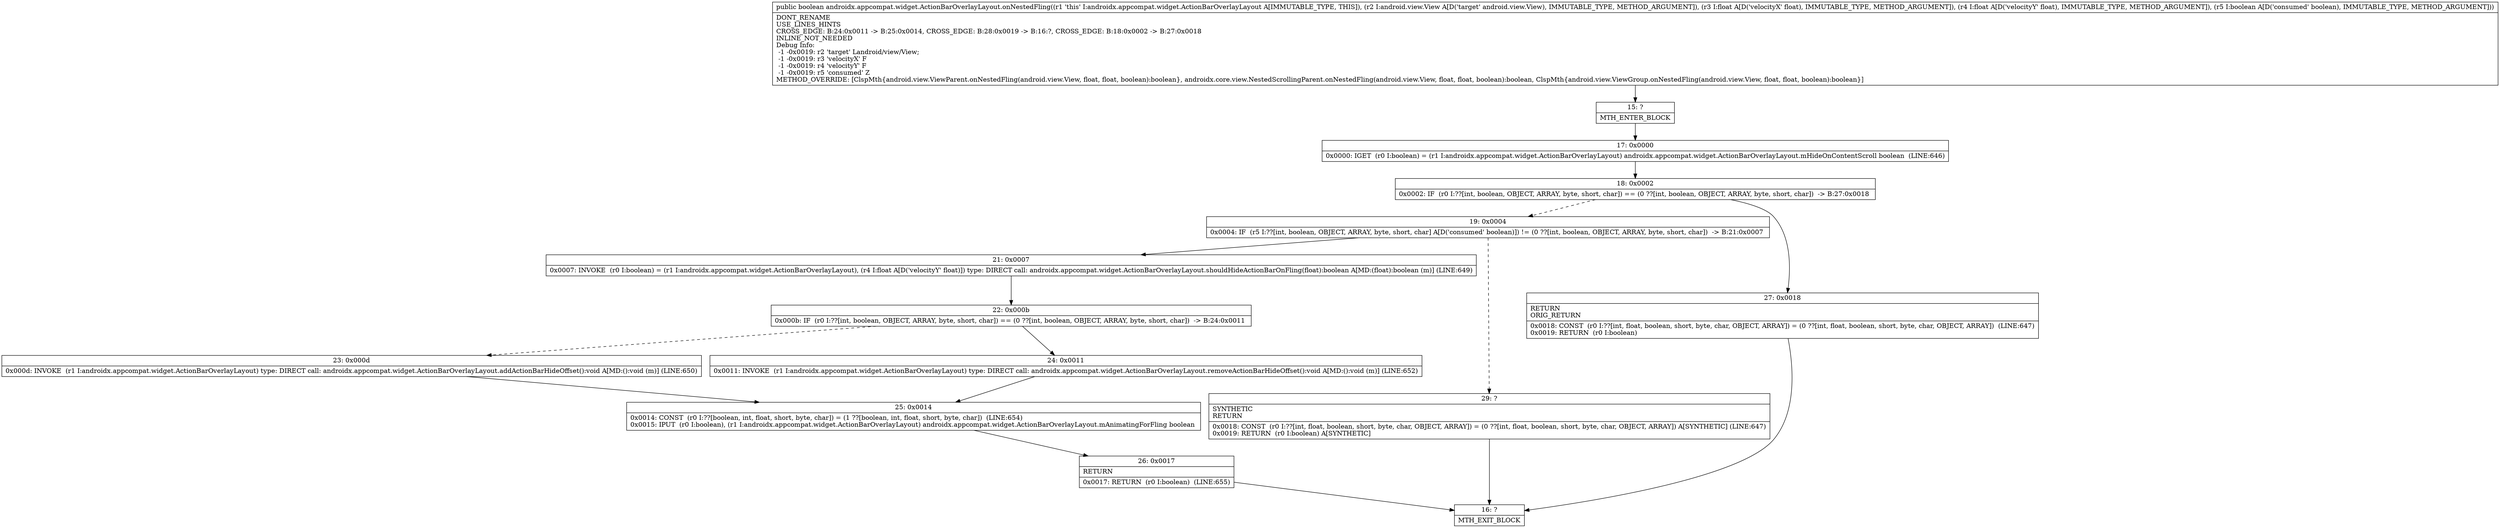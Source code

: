 digraph "CFG forandroidx.appcompat.widget.ActionBarOverlayLayout.onNestedFling(Landroid\/view\/View;FFZ)Z" {
Node_15 [shape=record,label="{15\:\ ?|MTH_ENTER_BLOCK\l}"];
Node_17 [shape=record,label="{17\:\ 0x0000|0x0000: IGET  (r0 I:boolean) = (r1 I:androidx.appcompat.widget.ActionBarOverlayLayout) androidx.appcompat.widget.ActionBarOverlayLayout.mHideOnContentScroll boolean  (LINE:646)\l}"];
Node_18 [shape=record,label="{18\:\ 0x0002|0x0002: IF  (r0 I:??[int, boolean, OBJECT, ARRAY, byte, short, char]) == (0 ??[int, boolean, OBJECT, ARRAY, byte, short, char])  \-\> B:27:0x0018 \l}"];
Node_19 [shape=record,label="{19\:\ 0x0004|0x0004: IF  (r5 I:??[int, boolean, OBJECT, ARRAY, byte, short, char] A[D('consumed' boolean)]) != (0 ??[int, boolean, OBJECT, ARRAY, byte, short, char])  \-\> B:21:0x0007 \l}"];
Node_21 [shape=record,label="{21\:\ 0x0007|0x0007: INVOKE  (r0 I:boolean) = (r1 I:androidx.appcompat.widget.ActionBarOverlayLayout), (r4 I:float A[D('velocityY' float)]) type: DIRECT call: androidx.appcompat.widget.ActionBarOverlayLayout.shouldHideActionBarOnFling(float):boolean A[MD:(float):boolean (m)] (LINE:649)\l}"];
Node_22 [shape=record,label="{22\:\ 0x000b|0x000b: IF  (r0 I:??[int, boolean, OBJECT, ARRAY, byte, short, char]) == (0 ??[int, boolean, OBJECT, ARRAY, byte, short, char])  \-\> B:24:0x0011 \l}"];
Node_23 [shape=record,label="{23\:\ 0x000d|0x000d: INVOKE  (r1 I:androidx.appcompat.widget.ActionBarOverlayLayout) type: DIRECT call: androidx.appcompat.widget.ActionBarOverlayLayout.addActionBarHideOffset():void A[MD:():void (m)] (LINE:650)\l}"];
Node_25 [shape=record,label="{25\:\ 0x0014|0x0014: CONST  (r0 I:??[boolean, int, float, short, byte, char]) = (1 ??[boolean, int, float, short, byte, char])  (LINE:654)\l0x0015: IPUT  (r0 I:boolean), (r1 I:androidx.appcompat.widget.ActionBarOverlayLayout) androidx.appcompat.widget.ActionBarOverlayLayout.mAnimatingForFling boolean \l}"];
Node_26 [shape=record,label="{26\:\ 0x0017|RETURN\l|0x0017: RETURN  (r0 I:boolean)  (LINE:655)\l}"];
Node_16 [shape=record,label="{16\:\ ?|MTH_EXIT_BLOCK\l}"];
Node_24 [shape=record,label="{24\:\ 0x0011|0x0011: INVOKE  (r1 I:androidx.appcompat.widget.ActionBarOverlayLayout) type: DIRECT call: androidx.appcompat.widget.ActionBarOverlayLayout.removeActionBarHideOffset():void A[MD:():void (m)] (LINE:652)\l}"];
Node_29 [shape=record,label="{29\:\ ?|SYNTHETIC\lRETURN\l|0x0018: CONST  (r0 I:??[int, float, boolean, short, byte, char, OBJECT, ARRAY]) = (0 ??[int, float, boolean, short, byte, char, OBJECT, ARRAY]) A[SYNTHETIC] (LINE:647)\l0x0019: RETURN  (r0 I:boolean) A[SYNTHETIC]\l}"];
Node_27 [shape=record,label="{27\:\ 0x0018|RETURN\lORIG_RETURN\l|0x0018: CONST  (r0 I:??[int, float, boolean, short, byte, char, OBJECT, ARRAY]) = (0 ??[int, float, boolean, short, byte, char, OBJECT, ARRAY])  (LINE:647)\l0x0019: RETURN  (r0 I:boolean) \l}"];
MethodNode[shape=record,label="{public boolean androidx.appcompat.widget.ActionBarOverlayLayout.onNestedFling((r1 'this' I:androidx.appcompat.widget.ActionBarOverlayLayout A[IMMUTABLE_TYPE, THIS]), (r2 I:android.view.View A[D('target' android.view.View), IMMUTABLE_TYPE, METHOD_ARGUMENT]), (r3 I:float A[D('velocityX' float), IMMUTABLE_TYPE, METHOD_ARGUMENT]), (r4 I:float A[D('velocityY' float), IMMUTABLE_TYPE, METHOD_ARGUMENT]), (r5 I:boolean A[D('consumed' boolean), IMMUTABLE_TYPE, METHOD_ARGUMENT]))  | DONT_RENAME\lUSE_LINES_HINTS\lCROSS_EDGE: B:24:0x0011 \-\> B:25:0x0014, CROSS_EDGE: B:28:0x0019 \-\> B:16:?, CROSS_EDGE: B:18:0x0002 \-\> B:27:0x0018\lINLINE_NOT_NEEDED\lDebug Info:\l  \-1 \-0x0019: r2 'target' Landroid\/view\/View;\l  \-1 \-0x0019: r3 'velocityX' F\l  \-1 \-0x0019: r4 'velocityY' F\l  \-1 \-0x0019: r5 'consumed' Z\lMETHOD_OVERRIDE: [ClspMth\{android.view.ViewParent.onNestedFling(android.view.View, float, float, boolean):boolean\}, androidx.core.view.NestedScrollingParent.onNestedFling(android.view.View, float, float, boolean):boolean, ClspMth\{android.view.ViewGroup.onNestedFling(android.view.View, float, float, boolean):boolean\}]\l}"];
MethodNode -> Node_15;Node_15 -> Node_17;
Node_17 -> Node_18;
Node_18 -> Node_19[style=dashed];
Node_18 -> Node_27;
Node_19 -> Node_21;
Node_19 -> Node_29[style=dashed];
Node_21 -> Node_22;
Node_22 -> Node_23[style=dashed];
Node_22 -> Node_24;
Node_23 -> Node_25;
Node_25 -> Node_26;
Node_26 -> Node_16;
Node_24 -> Node_25;
Node_29 -> Node_16;
Node_27 -> Node_16;
}

